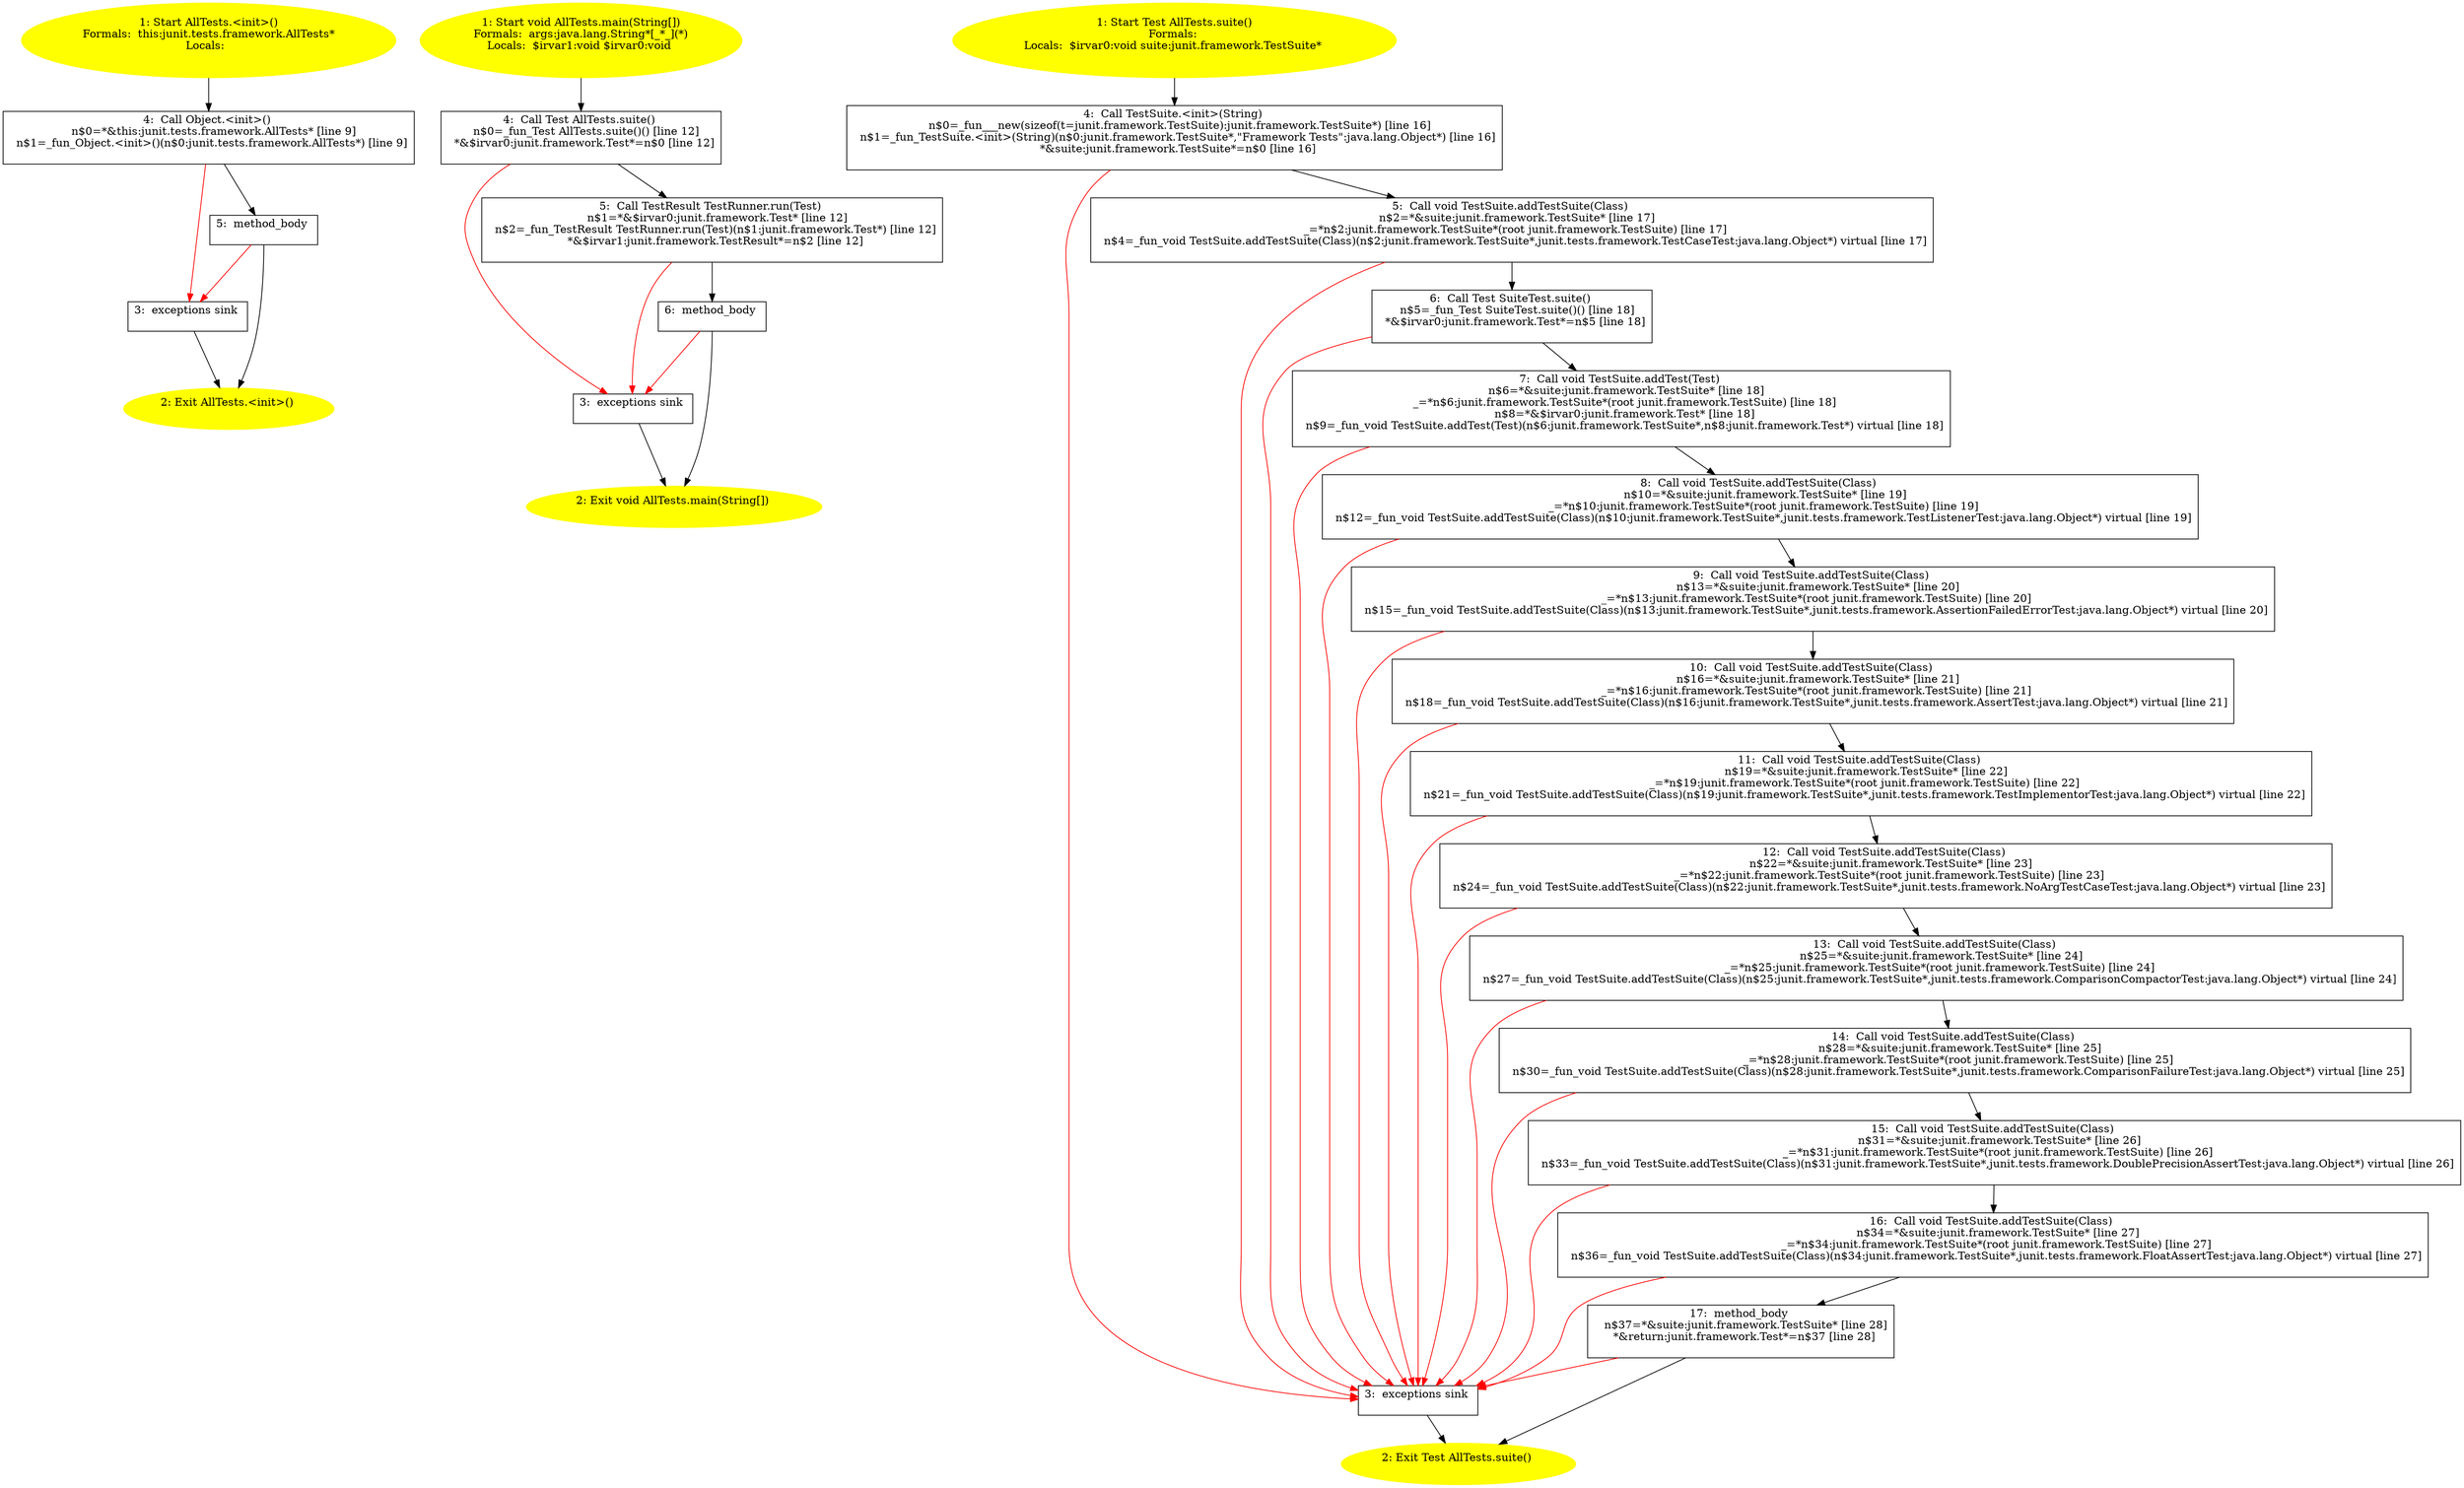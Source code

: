 /* @generated */
digraph cfg {
"junit.tests.framework.AllTests.<init>().8c297fc29ef59de87d0ce236773d0823_1" [label="1: Start AllTests.<init>()\nFormals:  this:junit.tests.framework.AllTests*\nLocals:  \n  " color=yellow style=filled]
	

	 "junit.tests.framework.AllTests.<init>().8c297fc29ef59de87d0ce236773d0823_1" -> "junit.tests.framework.AllTests.<init>().8c297fc29ef59de87d0ce236773d0823_4" ;
"junit.tests.framework.AllTests.<init>().8c297fc29ef59de87d0ce236773d0823_2" [label="2: Exit AllTests.<init>() \n  " color=yellow style=filled]
	

"junit.tests.framework.AllTests.<init>().8c297fc29ef59de87d0ce236773d0823_3" [label="3:  exceptions sink \n  " shape="box"]
	

	 "junit.tests.framework.AllTests.<init>().8c297fc29ef59de87d0ce236773d0823_3" -> "junit.tests.framework.AllTests.<init>().8c297fc29ef59de87d0ce236773d0823_2" ;
"junit.tests.framework.AllTests.<init>().8c297fc29ef59de87d0ce236773d0823_4" [label="4:  Call Object.<init>() \n   n$0=*&this:junit.tests.framework.AllTests* [line 9]\n  n$1=_fun_Object.<init>()(n$0:junit.tests.framework.AllTests*) [line 9]\n " shape="box"]
	

	 "junit.tests.framework.AllTests.<init>().8c297fc29ef59de87d0ce236773d0823_4" -> "junit.tests.framework.AllTests.<init>().8c297fc29ef59de87d0ce236773d0823_5" ;
	 "junit.tests.framework.AllTests.<init>().8c297fc29ef59de87d0ce236773d0823_4" -> "junit.tests.framework.AllTests.<init>().8c297fc29ef59de87d0ce236773d0823_3" [color="red" ];
"junit.tests.framework.AllTests.<init>().8c297fc29ef59de87d0ce236773d0823_5" [label="5:  method_body \n  " shape="box"]
	

	 "junit.tests.framework.AllTests.<init>().8c297fc29ef59de87d0ce236773d0823_5" -> "junit.tests.framework.AllTests.<init>().8c297fc29ef59de87d0ce236773d0823_2" ;
	 "junit.tests.framework.AllTests.<init>().8c297fc29ef59de87d0ce236773d0823_5" -> "junit.tests.framework.AllTests.<init>().8c297fc29ef59de87d0ce236773d0823_3" [color="red" ];
"junit.tests.framework.AllTests.main(java.lang.String[]):void.a732616ceb8f0dbda9320c6d2d223883_1" [label="1: Start void AllTests.main(String[])\nFormals:  args:java.lang.String*[_*_](*)\nLocals:  $irvar1:void $irvar0:void \n  " color=yellow style=filled]
	

	 "junit.tests.framework.AllTests.main(java.lang.String[]):void.a732616ceb8f0dbda9320c6d2d223883_1" -> "junit.tests.framework.AllTests.main(java.lang.String[]):void.a732616ceb8f0dbda9320c6d2d223883_4" ;
"junit.tests.framework.AllTests.main(java.lang.String[]):void.a732616ceb8f0dbda9320c6d2d223883_2" [label="2: Exit void AllTests.main(String[]) \n  " color=yellow style=filled]
	

"junit.tests.framework.AllTests.main(java.lang.String[]):void.a732616ceb8f0dbda9320c6d2d223883_3" [label="3:  exceptions sink \n  " shape="box"]
	

	 "junit.tests.framework.AllTests.main(java.lang.String[]):void.a732616ceb8f0dbda9320c6d2d223883_3" -> "junit.tests.framework.AllTests.main(java.lang.String[]):void.a732616ceb8f0dbda9320c6d2d223883_2" ;
"junit.tests.framework.AllTests.main(java.lang.String[]):void.a732616ceb8f0dbda9320c6d2d223883_4" [label="4:  Call Test AllTests.suite() \n   n$0=_fun_Test AllTests.suite()() [line 12]\n  *&$irvar0:junit.framework.Test*=n$0 [line 12]\n " shape="box"]
	

	 "junit.tests.framework.AllTests.main(java.lang.String[]):void.a732616ceb8f0dbda9320c6d2d223883_4" -> "junit.tests.framework.AllTests.main(java.lang.String[]):void.a732616ceb8f0dbda9320c6d2d223883_5" ;
	 "junit.tests.framework.AllTests.main(java.lang.String[]):void.a732616ceb8f0dbda9320c6d2d223883_4" -> "junit.tests.framework.AllTests.main(java.lang.String[]):void.a732616ceb8f0dbda9320c6d2d223883_3" [color="red" ];
"junit.tests.framework.AllTests.main(java.lang.String[]):void.a732616ceb8f0dbda9320c6d2d223883_5" [label="5:  Call TestResult TestRunner.run(Test) \n   n$1=*&$irvar0:junit.framework.Test* [line 12]\n  n$2=_fun_TestResult TestRunner.run(Test)(n$1:junit.framework.Test*) [line 12]\n  *&$irvar1:junit.framework.TestResult*=n$2 [line 12]\n " shape="box"]
	

	 "junit.tests.framework.AllTests.main(java.lang.String[]):void.a732616ceb8f0dbda9320c6d2d223883_5" -> "junit.tests.framework.AllTests.main(java.lang.String[]):void.a732616ceb8f0dbda9320c6d2d223883_6" ;
	 "junit.tests.framework.AllTests.main(java.lang.String[]):void.a732616ceb8f0dbda9320c6d2d223883_5" -> "junit.tests.framework.AllTests.main(java.lang.String[]):void.a732616ceb8f0dbda9320c6d2d223883_3" [color="red" ];
"junit.tests.framework.AllTests.main(java.lang.String[]):void.a732616ceb8f0dbda9320c6d2d223883_6" [label="6:  method_body \n  " shape="box"]
	

	 "junit.tests.framework.AllTests.main(java.lang.String[]):void.a732616ceb8f0dbda9320c6d2d223883_6" -> "junit.tests.framework.AllTests.main(java.lang.String[]):void.a732616ceb8f0dbda9320c6d2d223883_2" ;
	 "junit.tests.framework.AllTests.main(java.lang.String[]):void.a732616ceb8f0dbda9320c6d2d223883_6" -> "junit.tests.framework.AllTests.main(java.lang.String[]):void.a732616ceb8f0dbda9320c6d2d223883_3" [color="red" ];
"junit.tests.framework.AllTests.suite():junit.framework.Test.8ae9e8a1732fe706d734d3b8b99348c0_1" [label="1: Start Test AllTests.suite()\nFormals: \nLocals:  $irvar0:void suite:junit.framework.TestSuite* \n  " color=yellow style=filled]
	

	 "junit.tests.framework.AllTests.suite():junit.framework.Test.8ae9e8a1732fe706d734d3b8b99348c0_1" -> "junit.tests.framework.AllTests.suite():junit.framework.Test.8ae9e8a1732fe706d734d3b8b99348c0_4" ;
"junit.tests.framework.AllTests.suite():junit.framework.Test.8ae9e8a1732fe706d734d3b8b99348c0_2" [label="2: Exit Test AllTests.suite() \n  " color=yellow style=filled]
	

"junit.tests.framework.AllTests.suite():junit.framework.Test.8ae9e8a1732fe706d734d3b8b99348c0_3" [label="3:  exceptions sink \n  " shape="box"]
	

	 "junit.tests.framework.AllTests.suite():junit.framework.Test.8ae9e8a1732fe706d734d3b8b99348c0_3" -> "junit.tests.framework.AllTests.suite():junit.framework.Test.8ae9e8a1732fe706d734d3b8b99348c0_2" ;
"junit.tests.framework.AllTests.suite():junit.framework.Test.8ae9e8a1732fe706d734d3b8b99348c0_4" [label="4:  Call TestSuite.<init>(String) \n   n$0=_fun___new(sizeof(t=junit.framework.TestSuite):junit.framework.TestSuite*) [line 16]\n  n$1=_fun_TestSuite.<init>(String)(n$0:junit.framework.TestSuite*,\"Framework Tests\":java.lang.Object*) [line 16]\n  *&suite:junit.framework.TestSuite*=n$0 [line 16]\n " shape="box"]
	

	 "junit.tests.framework.AllTests.suite():junit.framework.Test.8ae9e8a1732fe706d734d3b8b99348c0_4" -> "junit.tests.framework.AllTests.suite():junit.framework.Test.8ae9e8a1732fe706d734d3b8b99348c0_5" ;
	 "junit.tests.framework.AllTests.suite():junit.framework.Test.8ae9e8a1732fe706d734d3b8b99348c0_4" -> "junit.tests.framework.AllTests.suite():junit.framework.Test.8ae9e8a1732fe706d734d3b8b99348c0_3" [color="red" ];
"junit.tests.framework.AllTests.suite():junit.framework.Test.8ae9e8a1732fe706d734d3b8b99348c0_5" [label="5:  Call void TestSuite.addTestSuite(Class) \n   n$2=*&suite:junit.framework.TestSuite* [line 17]\n  _=*n$2:junit.framework.TestSuite*(root junit.framework.TestSuite) [line 17]\n  n$4=_fun_void TestSuite.addTestSuite(Class)(n$2:junit.framework.TestSuite*,junit.tests.framework.TestCaseTest:java.lang.Object*) virtual [line 17]\n " shape="box"]
	

	 "junit.tests.framework.AllTests.suite():junit.framework.Test.8ae9e8a1732fe706d734d3b8b99348c0_5" -> "junit.tests.framework.AllTests.suite():junit.framework.Test.8ae9e8a1732fe706d734d3b8b99348c0_6" ;
	 "junit.tests.framework.AllTests.suite():junit.framework.Test.8ae9e8a1732fe706d734d3b8b99348c0_5" -> "junit.tests.framework.AllTests.suite():junit.framework.Test.8ae9e8a1732fe706d734d3b8b99348c0_3" [color="red" ];
"junit.tests.framework.AllTests.suite():junit.framework.Test.8ae9e8a1732fe706d734d3b8b99348c0_6" [label="6:  Call Test SuiteTest.suite() \n   n$5=_fun_Test SuiteTest.suite()() [line 18]\n  *&$irvar0:junit.framework.Test*=n$5 [line 18]\n " shape="box"]
	

	 "junit.tests.framework.AllTests.suite():junit.framework.Test.8ae9e8a1732fe706d734d3b8b99348c0_6" -> "junit.tests.framework.AllTests.suite():junit.framework.Test.8ae9e8a1732fe706d734d3b8b99348c0_7" ;
	 "junit.tests.framework.AllTests.suite():junit.framework.Test.8ae9e8a1732fe706d734d3b8b99348c0_6" -> "junit.tests.framework.AllTests.suite():junit.framework.Test.8ae9e8a1732fe706d734d3b8b99348c0_3" [color="red" ];
"junit.tests.framework.AllTests.suite():junit.framework.Test.8ae9e8a1732fe706d734d3b8b99348c0_7" [label="7:  Call void TestSuite.addTest(Test) \n   n$6=*&suite:junit.framework.TestSuite* [line 18]\n  _=*n$6:junit.framework.TestSuite*(root junit.framework.TestSuite) [line 18]\n  n$8=*&$irvar0:junit.framework.Test* [line 18]\n  n$9=_fun_void TestSuite.addTest(Test)(n$6:junit.framework.TestSuite*,n$8:junit.framework.Test*) virtual [line 18]\n " shape="box"]
	

	 "junit.tests.framework.AllTests.suite():junit.framework.Test.8ae9e8a1732fe706d734d3b8b99348c0_7" -> "junit.tests.framework.AllTests.suite():junit.framework.Test.8ae9e8a1732fe706d734d3b8b99348c0_8" ;
	 "junit.tests.framework.AllTests.suite():junit.framework.Test.8ae9e8a1732fe706d734d3b8b99348c0_7" -> "junit.tests.framework.AllTests.suite():junit.framework.Test.8ae9e8a1732fe706d734d3b8b99348c0_3" [color="red" ];
"junit.tests.framework.AllTests.suite():junit.framework.Test.8ae9e8a1732fe706d734d3b8b99348c0_8" [label="8:  Call void TestSuite.addTestSuite(Class) \n   n$10=*&suite:junit.framework.TestSuite* [line 19]\n  _=*n$10:junit.framework.TestSuite*(root junit.framework.TestSuite) [line 19]\n  n$12=_fun_void TestSuite.addTestSuite(Class)(n$10:junit.framework.TestSuite*,junit.tests.framework.TestListenerTest:java.lang.Object*) virtual [line 19]\n " shape="box"]
	

	 "junit.tests.framework.AllTests.suite():junit.framework.Test.8ae9e8a1732fe706d734d3b8b99348c0_8" -> "junit.tests.framework.AllTests.suite():junit.framework.Test.8ae9e8a1732fe706d734d3b8b99348c0_9" ;
	 "junit.tests.framework.AllTests.suite():junit.framework.Test.8ae9e8a1732fe706d734d3b8b99348c0_8" -> "junit.tests.framework.AllTests.suite():junit.framework.Test.8ae9e8a1732fe706d734d3b8b99348c0_3" [color="red" ];
"junit.tests.framework.AllTests.suite():junit.framework.Test.8ae9e8a1732fe706d734d3b8b99348c0_9" [label="9:  Call void TestSuite.addTestSuite(Class) \n   n$13=*&suite:junit.framework.TestSuite* [line 20]\n  _=*n$13:junit.framework.TestSuite*(root junit.framework.TestSuite) [line 20]\n  n$15=_fun_void TestSuite.addTestSuite(Class)(n$13:junit.framework.TestSuite*,junit.tests.framework.AssertionFailedErrorTest:java.lang.Object*) virtual [line 20]\n " shape="box"]
	

	 "junit.tests.framework.AllTests.suite():junit.framework.Test.8ae9e8a1732fe706d734d3b8b99348c0_9" -> "junit.tests.framework.AllTests.suite():junit.framework.Test.8ae9e8a1732fe706d734d3b8b99348c0_10" ;
	 "junit.tests.framework.AllTests.suite():junit.framework.Test.8ae9e8a1732fe706d734d3b8b99348c0_9" -> "junit.tests.framework.AllTests.suite():junit.framework.Test.8ae9e8a1732fe706d734d3b8b99348c0_3" [color="red" ];
"junit.tests.framework.AllTests.suite():junit.framework.Test.8ae9e8a1732fe706d734d3b8b99348c0_10" [label="10:  Call void TestSuite.addTestSuite(Class) \n   n$16=*&suite:junit.framework.TestSuite* [line 21]\n  _=*n$16:junit.framework.TestSuite*(root junit.framework.TestSuite) [line 21]\n  n$18=_fun_void TestSuite.addTestSuite(Class)(n$16:junit.framework.TestSuite*,junit.tests.framework.AssertTest:java.lang.Object*) virtual [line 21]\n " shape="box"]
	

	 "junit.tests.framework.AllTests.suite():junit.framework.Test.8ae9e8a1732fe706d734d3b8b99348c0_10" -> "junit.tests.framework.AllTests.suite():junit.framework.Test.8ae9e8a1732fe706d734d3b8b99348c0_11" ;
	 "junit.tests.framework.AllTests.suite():junit.framework.Test.8ae9e8a1732fe706d734d3b8b99348c0_10" -> "junit.tests.framework.AllTests.suite():junit.framework.Test.8ae9e8a1732fe706d734d3b8b99348c0_3" [color="red" ];
"junit.tests.framework.AllTests.suite():junit.framework.Test.8ae9e8a1732fe706d734d3b8b99348c0_11" [label="11:  Call void TestSuite.addTestSuite(Class) \n   n$19=*&suite:junit.framework.TestSuite* [line 22]\n  _=*n$19:junit.framework.TestSuite*(root junit.framework.TestSuite) [line 22]\n  n$21=_fun_void TestSuite.addTestSuite(Class)(n$19:junit.framework.TestSuite*,junit.tests.framework.TestImplementorTest:java.lang.Object*) virtual [line 22]\n " shape="box"]
	

	 "junit.tests.framework.AllTests.suite():junit.framework.Test.8ae9e8a1732fe706d734d3b8b99348c0_11" -> "junit.tests.framework.AllTests.suite():junit.framework.Test.8ae9e8a1732fe706d734d3b8b99348c0_12" ;
	 "junit.tests.framework.AllTests.suite():junit.framework.Test.8ae9e8a1732fe706d734d3b8b99348c0_11" -> "junit.tests.framework.AllTests.suite():junit.framework.Test.8ae9e8a1732fe706d734d3b8b99348c0_3" [color="red" ];
"junit.tests.framework.AllTests.suite():junit.framework.Test.8ae9e8a1732fe706d734d3b8b99348c0_12" [label="12:  Call void TestSuite.addTestSuite(Class) \n   n$22=*&suite:junit.framework.TestSuite* [line 23]\n  _=*n$22:junit.framework.TestSuite*(root junit.framework.TestSuite) [line 23]\n  n$24=_fun_void TestSuite.addTestSuite(Class)(n$22:junit.framework.TestSuite*,junit.tests.framework.NoArgTestCaseTest:java.lang.Object*) virtual [line 23]\n " shape="box"]
	

	 "junit.tests.framework.AllTests.suite():junit.framework.Test.8ae9e8a1732fe706d734d3b8b99348c0_12" -> "junit.tests.framework.AllTests.suite():junit.framework.Test.8ae9e8a1732fe706d734d3b8b99348c0_13" ;
	 "junit.tests.framework.AllTests.suite():junit.framework.Test.8ae9e8a1732fe706d734d3b8b99348c0_12" -> "junit.tests.framework.AllTests.suite():junit.framework.Test.8ae9e8a1732fe706d734d3b8b99348c0_3" [color="red" ];
"junit.tests.framework.AllTests.suite():junit.framework.Test.8ae9e8a1732fe706d734d3b8b99348c0_13" [label="13:  Call void TestSuite.addTestSuite(Class) \n   n$25=*&suite:junit.framework.TestSuite* [line 24]\n  _=*n$25:junit.framework.TestSuite*(root junit.framework.TestSuite) [line 24]\n  n$27=_fun_void TestSuite.addTestSuite(Class)(n$25:junit.framework.TestSuite*,junit.tests.framework.ComparisonCompactorTest:java.lang.Object*) virtual [line 24]\n " shape="box"]
	

	 "junit.tests.framework.AllTests.suite():junit.framework.Test.8ae9e8a1732fe706d734d3b8b99348c0_13" -> "junit.tests.framework.AllTests.suite():junit.framework.Test.8ae9e8a1732fe706d734d3b8b99348c0_14" ;
	 "junit.tests.framework.AllTests.suite():junit.framework.Test.8ae9e8a1732fe706d734d3b8b99348c0_13" -> "junit.tests.framework.AllTests.suite():junit.framework.Test.8ae9e8a1732fe706d734d3b8b99348c0_3" [color="red" ];
"junit.tests.framework.AllTests.suite():junit.framework.Test.8ae9e8a1732fe706d734d3b8b99348c0_14" [label="14:  Call void TestSuite.addTestSuite(Class) \n   n$28=*&suite:junit.framework.TestSuite* [line 25]\n  _=*n$28:junit.framework.TestSuite*(root junit.framework.TestSuite) [line 25]\n  n$30=_fun_void TestSuite.addTestSuite(Class)(n$28:junit.framework.TestSuite*,junit.tests.framework.ComparisonFailureTest:java.lang.Object*) virtual [line 25]\n " shape="box"]
	

	 "junit.tests.framework.AllTests.suite():junit.framework.Test.8ae9e8a1732fe706d734d3b8b99348c0_14" -> "junit.tests.framework.AllTests.suite():junit.framework.Test.8ae9e8a1732fe706d734d3b8b99348c0_15" ;
	 "junit.tests.framework.AllTests.suite():junit.framework.Test.8ae9e8a1732fe706d734d3b8b99348c0_14" -> "junit.tests.framework.AllTests.suite():junit.framework.Test.8ae9e8a1732fe706d734d3b8b99348c0_3" [color="red" ];
"junit.tests.framework.AllTests.suite():junit.framework.Test.8ae9e8a1732fe706d734d3b8b99348c0_15" [label="15:  Call void TestSuite.addTestSuite(Class) \n   n$31=*&suite:junit.framework.TestSuite* [line 26]\n  _=*n$31:junit.framework.TestSuite*(root junit.framework.TestSuite) [line 26]\n  n$33=_fun_void TestSuite.addTestSuite(Class)(n$31:junit.framework.TestSuite*,junit.tests.framework.DoublePrecisionAssertTest:java.lang.Object*) virtual [line 26]\n " shape="box"]
	

	 "junit.tests.framework.AllTests.suite():junit.framework.Test.8ae9e8a1732fe706d734d3b8b99348c0_15" -> "junit.tests.framework.AllTests.suite():junit.framework.Test.8ae9e8a1732fe706d734d3b8b99348c0_16" ;
	 "junit.tests.framework.AllTests.suite():junit.framework.Test.8ae9e8a1732fe706d734d3b8b99348c0_15" -> "junit.tests.framework.AllTests.suite():junit.framework.Test.8ae9e8a1732fe706d734d3b8b99348c0_3" [color="red" ];
"junit.tests.framework.AllTests.suite():junit.framework.Test.8ae9e8a1732fe706d734d3b8b99348c0_16" [label="16:  Call void TestSuite.addTestSuite(Class) \n   n$34=*&suite:junit.framework.TestSuite* [line 27]\n  _=*n$34:junit.framework.TestSuite*(root junit.framework.TestSuite) [line 27]\n  n$36=_fun_void TestSuite.addTestSuite(Class)(n$34:junit.framework.TestSuite*,junit.tests.framework.FloatAssertTest:java.lang.Object*) virtual [line 27]\n " shape="box"]
	

	 "junit.tests.framework.AllTests.suite():junit.framework.Test.8ae9e8a1732fe706d734d3b8b99348c0_16" -> "junit.tests.framework.AllTests.suite():junit.framework.Test.8ae9e8a1732fe706d734d3b8b99348c0_17" ;
	 "junit.tests.framework.AllTests.suite():junit.framework.Test.8ae9e8a1732fe706d734d3b8b99348c0_16" -> "junit.tests.framework.AllTests.suite():junit.framework.Test.8ae9e8a1732fe706d734d3b8b99348c0_3" [color="red" ];
"junit.tests.framework.AllTests.suite():junit.framework.Test.8ae9e8a1732fe706d734d3b8b99348c0_17" [label="17:  method_body \n   n$37=*&suite:junit.framework.TestSuite* [line 28]\n  *&return:junit.framework.Test*=n$37 [line 28]\n " shape="box"]
	

	 "junit.tests.framework.AllTests.suite():junit.framework.Test.8ae9e8a1732fe706d734d3b8b99348c0_17" -> "junit.tests.framework.AllTests.suite():junit.framework.Test.8ae9e8a1732fe706d734d3b8b99348c0_2" ;
	 "junit.tests.framework.AllTests.suite():junit.framework.Test.8ae9e8a1732fe706d734d3b8b99348c0_17" -> "junit.tests.framework.AllTests.suite():junit.framework.Test.8ae9e8a1732fe706d734d3b8b99348c0_3" [color="red" ];
}
